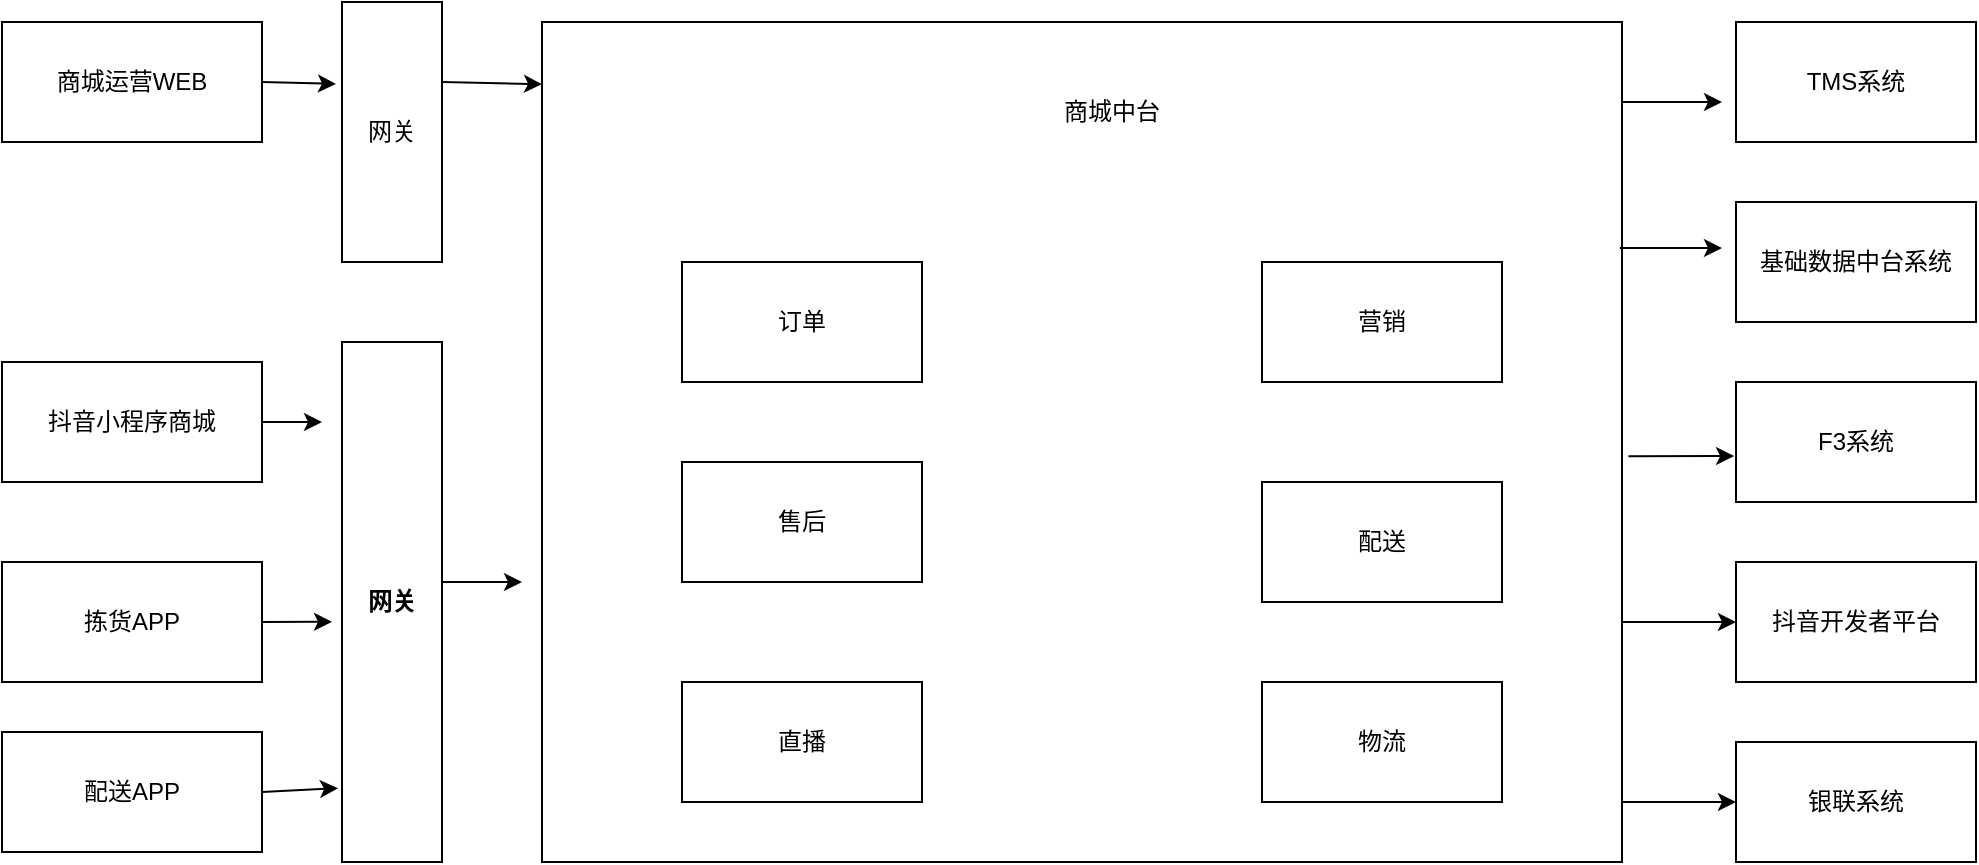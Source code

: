 <mxfile version="21.6.1" type="github">
  <diagram name="第 1 页" id="n1kHVQZ1q88pi1r-fSgN">
    <mxGraphModel dx="2261" dy="764" grid="1" gridSize="10" guides="1" tooltips="1" connect="1" arrows="1" fold="1" page="1" pageScale="1" pageWidth="827" pageHeight="1169" math="0" shadow="0">
      <root>
        <mxCell id="0" />
        <mxCell id="1" parent="0" />
        <mxCell id="bpdRfm3bWkFXbnOVartd-1" value="" style="rounded=0;whiteSpace=wrap;html=1;" vertex="1" parent="1">
          <mxGeometry x="110" y="170" width="540" height="420" as="geometry" />
        </mxCell>
        <mxCell id="bpdRfm3bWkFXbnOVartd-2" value="TMS系统" style="rounded=0;whiteSpace=wrap;html=1;" vertex="1" parent="1">
          <mxGeometry x="707" y="170" width="120" height="60" as="geometry" />
        </mxCell>
        <mxCell id="bpdRfm3bWkFXbnOVartd-3" value="基础数据中台系统" style="rounded=0;whiteSpace=wrap;html=1;" vertex="1" parent="1">
          <mxGeometry x="707" y="260" width="120" height="60" as="geometry" />
        </mxCell>
        <mxCell id="bpdRfm3bWkFXbnOVartd-4" value="F3系统" style="rounded=0;whiteSpace=wrap;html=1;" vertex="1" parent="1">
          <mxGeometry x="707" y="350" width="120" height="60" as="geometry" />
        </mxCell>
        <mxCell id="bpdRfm3bWkFXbnOVartd-5" value="抖音开发者平台" style="rounded=0;whiteSpace=wrap;html=1;" vertex="1" parent="1">
          <mxGeometry x="707" y="440" width="120" height="60" as="geometry" />
        </mxCell>
        <mxCell id="bpdRfm3bWkFXbnOVartd-6" value="抖音小程序商城" style="rounded=0;whiteSpace=wrap;html=1;" vertex="1" parent="1">
          <mxGeometry x="-160" y="340" width="130" height="60" as="geometry" />
        </mxCell>
        <mxCell id="bpdRfm3bWkFXbnOVartd-7" value="商城运营WEB" style="rounded=0;whiteSpace=wrap;html=1;" vertex="1" parent="1">
          <mxGeometry x="-160" y="170" width="130" height="60" as="geometry" />
        </mxCell>
        <mxCell id="bpdRfm3bWkFXbnOVartd-8" value="拣货APP" style="rounded=0;whiteSpace=wrap;html=1;" vertex="1" parent="1">
          <mxGeometry x="-160" y="440" width="130" height="60" as="geometry" />
        </mxCell>
        <mxCell id="bpdRfm3bWkFXbnOVartd-9" value="配送APP" style="rounded=0;whiteSpace=wrap;html=1;" vertex="1" parent="1">
          <mxGeometry x="-160" y="525" width="130" height="60" as="geometry" />
        </mxCell>
        <mxCell id="bpdRfm3bWkFXbnOVartd-12" value="网关" style="rounded=0;whiteSpace=wrap;html=1;" vertex="1" parent="1">
          <mxGeometry x="10" y="160" width="50" height="130" as="geometry" />
        </mxCell>
        <mxCell id="bpdRfm3bWkFXbnOVartd-14" value="网关" style="rounded=0;whiteSpace=wrap;html=1;fontStyle=1" vertex="1" parent="1">
          <mxGeometry x="10" y="330" width="50" height="260" as="geometry" />
        </mxCell>
        <mxCell id="bpdRfm3bWkFXbnOVartd-15" value="售后" style="rounded=0;whiteSpace=wrap;html=1;" vertex="1" parent="1">
          <mxGeometry x="180" y="390" width="120" height="60" as="geometry" />
        </mxCell>
        <mxCell id="bpdRfm3bWkFXbnOVartd-16" value="配送" style="rounded=0;whiteSpace=wrap;html=1;" vertex="1" parent="1">
          <mxGeometry x="470" y="400" width="120" height="60" as="geometry" />
        </mxCell>
        <mxCell id="bpdRfm3bWkFXbnOVartd-17" value="直播" style="rounded=0;whiteSpace=wrap;html=1;" vertex="1" parent="1">
          <mxGeometry x="180" y="500" width="120" height="60" as="geometry" />
        </mxCell>
        <mxCell id="bpdRfm3bWkFXbnOVartd-18" value="物流" style="rounded=0;whiteSpace=wrap;html=1;" vertex="1" parent="1">
          <mxGeometry x="470" y="500" width="120" height="60" as="geometry" />
        </mxCell>
        <mxCell id="bpdRfm3bWkFXbnOVartd-21" value="订单" style="rounded=0;whiteSpace=wrap;html=1;" vertex="1" parent="1">
          <mxGeometry x="180" y="290" width="120" height="60" as="geometry" />
        </mxCell>
        <mxCell id="bpdRfm3bWkFXbnOVartd-22" value="营销" style="rounded=0;whiteSpace=wrap;html=1;" vertex="1" parent="1">
          <mxGeometry x="470" y="290" width="120" height="60" as="geometry" />
        </mxCell>
        <mxCell id="bpdRfm3bWkFXbnOVartd-24" value="商城中台" style="text;html=1;strokeColor=none;fillColor=none;align=center;verticalAlign=middle;whiteSpace=wrap;rounded=0;" vertex="1" parent="1">
          <mxGeometry x="320" y="200" width="150" height="30" as="geometry" />
        </mxCell>
        <mxCell id="bpdRfm3bWkFXbnOVartd-25" value="" style="endArrow=classic;html=1;rounded=0;entryX=-0.06;entryY=0.315;entryDx=0;entryDy=0;entryPerimeter=0;" edge="1" parent="1" target="bpdRfm3bWkFXbnOVartd-12">
          <mxGeometry width="50" height="50" relative="1" as="geometry">
            <mxPoint x="-30" y="200" as="sourcePoint" />
            <mxPoint x="20" y="150" as="targetPoint" />
          </mxGeometry>
        </mxCell>
        <mxCell id="bpdRfm3bWkFXbnOVartd-26" value="" style="endArrow=classic;html=1;rounded=0;entryX=0;entryY=0.074;entryDx=0;entryDy=0;entryPerimeter=0;" edge="1" parent="1" target="bpdRfm3bWkFXbnOVartd-1">
          <mxGeometry width="50" height="50" relative="1" as="geometry">
            <mxPoint x="60" y="200" as="sourcePoint" />
            <mxPoint x="110" y="150" as="targetPoint" />
          </mxGeometry>
        </mxCell>
        <mxCell id="bpdRfm3bWkFXbnOVartd-27" value="" style="endArrow=classic;html=1;rounded=0;" edge="1" parent="1">
          <mxGeometry width="50" height="50" relative="1" as="geometry">
            <mxPoint x="-30" y="370" as="sourcePoint" />
            <mxPoint y="370" as="targetPoint" />
          </mxGeometry>
        </mxCell>
        <mxCell id="bpdRfm3bWkFXbnOVartd-29" value="" style="endArrow=classic;html=1;rounded=0;entryX=-0.1;entryY=0.538;entryDx=0;entryDy=0;exitX=1;exitY=0.5;exitDx=0;exitDy=0;entryPerimeter=0;" edge="1" parent="1" source="bpdRfm3bWkFXbnOVartd-8" target="bpdRfm3bWkFXbnOVartd-14">
          <mxGeometry width="50" height="50" relative="1" as="geometry">
            <mxPoint x="-20" y="380" as="sourcePoint" />
            <mxPoint x="10" y="380" as="targetPoint" />
          </mxGeometry>
        </mxCell>
        <mxCell id="bpdRfm3bWkFXbnOVartd-30" value="" style="endArrow=classic;html=1;rounded=0;entryX=-0.04;entryY=0.858;entryDx=0;entryDy=0;entryPerimeter=0;exitX=1;exitY=0.5;exitDx=0;exitDy=0;" edge="1" parent="1" source="bpdRfm3bWkFXbnOVartd-9" target="bpdRfm3bWkFXbnOVartd-14">
          <mxGeometry width="50" height="50" relative="1" as="geometry">
            <mxPoint x="-20" y="380" as="sourcePoint" />
            <mxPoint x="10" y="380" as="targetPoint" />
          </mxGeometry>
        </mxCell>
        <mxCell id="bpdRfm3bWkFXbnOVartd-31" value="" style="endArrow=classic;html=1;rounded=0;" edge="1" parent="1">
          <mxGeometry width="50" height="50" relative="1" as="geometry">
            <mxPoint x="60" y="450" as="sourcePoint" />
            <mxPoint x="100" y="450" as="targetPoint" />
          </mxGeometry>
        </mxCell>
        <mxCell id="bpdRfm3bWkFXbnOVartd-32" value="" style="endArrow=classic;html=1;rounded=0;" edge="1" parent="1">
          <mxGeometry width="50" height="50" relative="1" as="geometry">
            <mxPoint x="650" y="210" as="sourcePoint" />
            <mxPoint x="700" y="210" as="targetPoint" />
          </mxGeometry>
        </mxCell>
        <mxCell id="bpdRfm3bWkFXbnOVartd-33" value="银联系统" style="rounded=0;whiteSpace=wrap;html=1;" vertex="1" parent="1">
          <mxGeometry x="707" y="530" width="120" height="60" as="geometry" />
        </mxCell>
        <mxCell id="bpdRfm3bWkFXbnOVartd-35" value="" style="endArrow=classic;html=1;rounded=0;exitX=0.998;exitY=0.269;exitDx=0;exitDy=0;exitPerimeter=0;" edge="1" parent="1" source="bpdRfm3bWkFXbnOVartd-1">
          <mxGeometry width="50" height="50" relative="1" as="geometry">
            <mxPoint x="660" y="220" as="sourcePoint" />
            <mxPoint x="700" y="283" as="targetPoint" />
          </mxGeometry>
        </mxCell>
        <mxCell id="bpdRfm3bWkFXbnOVartd-36" value="" style="endArrow=classic;html=1;rounded=0;exitX=1.006;exitY=0.517;exitDx=0;exitDy=0;exitPerimeter=0;entryX=-0.008;entryY=0.617;entryDx=0;entryDy=0;entryPerimeter=0;" edge="1" parent="1" source="bpdRfm3bWkFXbnOVartd-1" target="bpdRfm3bWkFXbnOVartd-4">
          <mxGeometry width="50" height="50" relative="1" as="geometry">
            <mxPoint x="659" y="293" as="sourcePoint" />
            <mxPoint x="710" y="293" as="targetPoint" />
          </mxGeometry>
        </mxCell>
        <mxCell id="bpdRfm3bWkFXbnOVartd-37" value="" style="endArrow=classic;html=1;rounded=0;entryX=0;entryY=0.5;entryDx=0;entryDy=0;" edge="1" parent="1" target="bpdRfm3bWkFXbnOVartd-5">
          <mxGeometry width="50" height="50" relative="1" as="geometry">
            <mxPoint x="650" y="470" as="sourcePoint" />
            <mxPoint x="700" y="420" as="targetPoint" />
          </mxGeometry>
        </mxCell>
        <mxCell id="bpdRfm3bWkFXbnOVartd-38" value="" style="endArrow=classic;html=1;rounded=0;entryX=0;entryY=0.5;entryDx=0;entryDy=0;" edge="1" parent="1" target="bpdRfm3bWkFXbnOVartd-33">
          <mxGeometry width="50" height="50" relative="1" as="geometry">
            <mxPoint x="650" y="560" as="sourcePoint" />
            <mxPoint x="700" y="510" as="targetPoint" />
          </mxGeometry>
        </mxCell>
      </root>
    </mxGraphModel>
  </diagram>
</mxfile>
